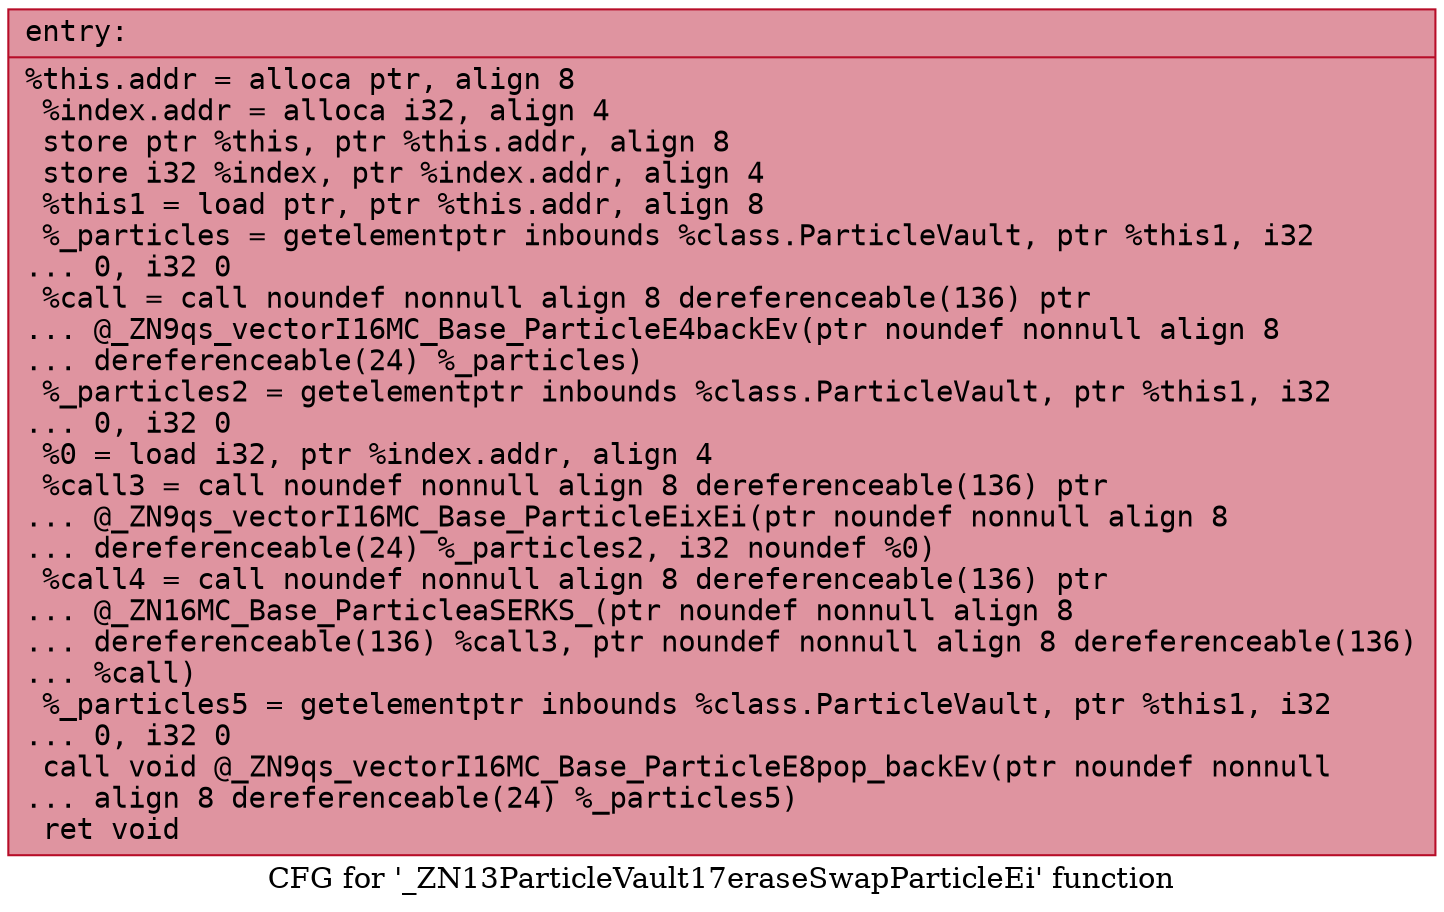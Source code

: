 digraph "CFG for '_ZN13ParticleVault17eraseSwapParticleEi' function" {
	label="CFG for '_ZN13ParticleVault17eraseSwapParticleEi' function";

	Node0x5650e4394a40 [shape=record,color="#b70d28ff", style=filled, fillcolor="#b70d2870" fontname="Courier",label="{entry:\l|  %this.addr = alloca ptr, align 8\l  %index.addr = alloca i32, align 4\l  store ptr %this, ptr %this.addr, align 8\l  store i32 %index, ptr %index.addr, align 4\l  %this1 = load ptr, ptr %this.addr, align 8\l  %_particles = getelementptr inbounds %class.ParticleVault, ptr %this1, i32\l... 0, i32 0\l  %call = call noundef nonnull align 8 dereferenceable(136) ptr\l... @_ZN9qs_vectorI16MC_Base_ParticleE4backEv(ptr noundef nonnull align 8\l... dereferenceable(24) %_particles)\l  %_particles2 = getelementptr inbounds %class.ParticleVault, ptr %this1, i32\l... 0, i32 0\l  %0 = load i32, ptr %index.addr, align 4\l  %call3 = call noundef nonnull align 8 dereferenceable(136) ptr\l... @_ZN9qs_vectorI16MC_Base_ParticleEixEi(ptr noundef nonnull align 8\l... dereferenceable(24) %_particles2, i32 noundef %0)\l  %call4 = call noundef nonnull align 8 dereferenceable(136) ptr\l... @_ZN16MC_Base_ParticleaSERKS_(ptr noundef nonnull align 8\l... dereferenceable(136) %call3, ptr noundef nonnull align 8 dereferenceable(136)\l... %call)\l  %_particles5 = getelementptr inbounds %class.ParticleVault, ptr %this1, i32\l... 0, i32 0\l  call void @_ZN9qs_vectorI16MC_Base_ParticleE8pop_backEv(ptr noundef nonnull\l... align 8 dereferenceable(24) %_particles5)\l  ret void\l}"];
}
